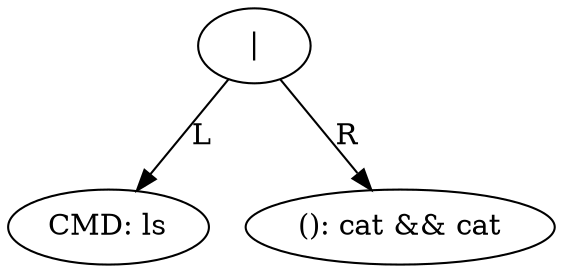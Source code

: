 digraph AST {
"0x603000000d60" [label="|"];
"0x603000000d60" -> "0x603000000d90" [label="L"];
"0x603000000d90" [label="CMD: ls"];
"0x603000000d60" -> "0x603000000df0" [label="R"];
"0x603000000df0" [label="(): cat && cat"];
}
